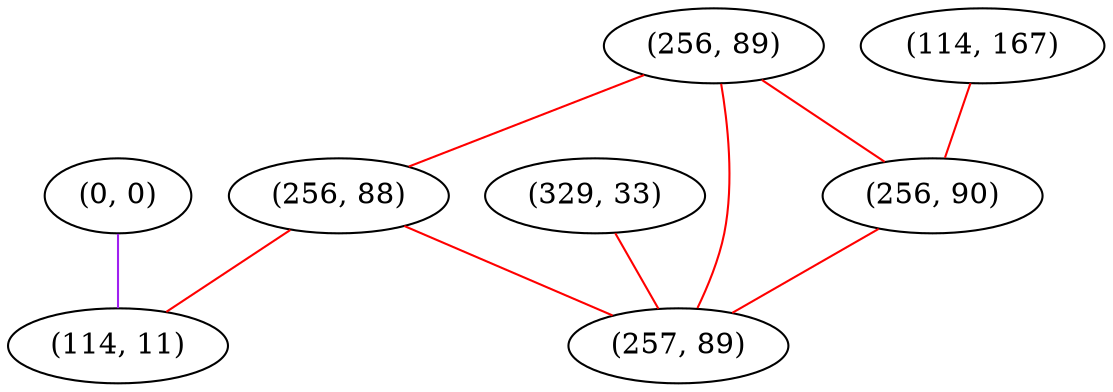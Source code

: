graph "" {
"(0, 0)";
"(329, 33)";
"(256, 89)";
"(256, 88)";
"(114, 167)";
"(256, 90)";
"(114, 11)";
"(257, 89)";
"(0, 0)" -- "(114, 11)"  [color=purple, key=0, weight=4];
"(329, 33)" -- "(257, 89)"  [color=red, key=0, weight=1];
"(256, 89)" -- "(256, 88)"  [color=red, key=0, weight=1];
"(256, 89)" -- "(256, 90)"  [color=red, key=0, weight=1];
"(256, 89)" -- "(257, 89)"  [color=red, key=0, weight=1];
"(256, 88)" -- "(114, 11)"  [color=red, key=0, weight=1];
"(256, 88)" -- "(257, 89)"  [color=red, key=0, weight=1];
"(114, 167)" -- "(256, 90)"  [color=red, key=0, weight=1];
"(256, 90)" -- "(257, 89)"  [color=red, key=0, weight=1];
}
